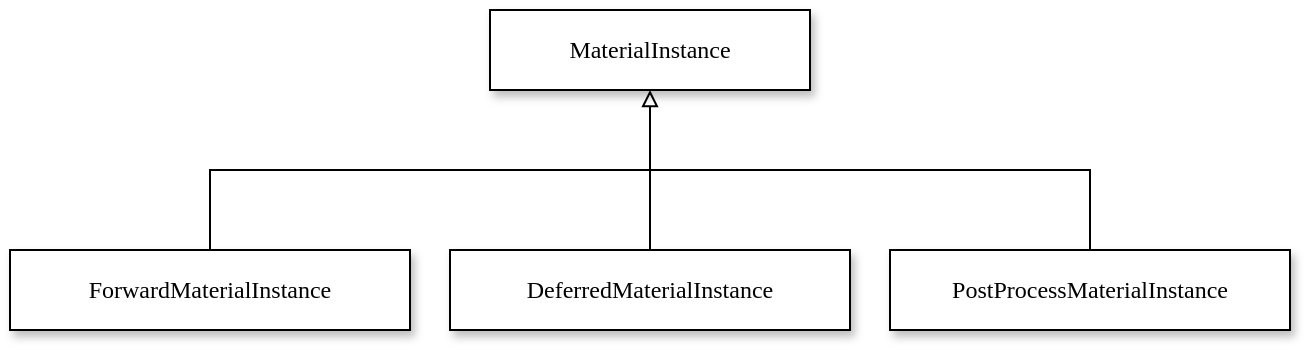 <mxfile>
    <diagram id="pIsPSVw4wNhW4OB5O9Dt" name="Page-1">
        <mxGraphModel dx="1107" dy="776" grid="1" gridSize="10" guides="1" tooltips="1" connect="1" arrows="1" fold="1" page="1" pageScale="1" pageWidth="850" pageHeight="1100" math="0" shadow="0">
            <root>
                <mxCell id="0"/>
                <mxCell id="1" parent="0"/>
                <mxCell id="176" value="MaterialInstance" style="rounded=0;whiteSpace=wrap;html=1;shadow=1;fontFamily=Lucida Console;" parent="1" vertex="1">
                    <mxGeometry x="240" width="160" height="40" as="geometry"/>
                </mxCell>
                <mxCell id="177" style="edgeStyle=orthogonalEdgeStyle;rounded=0;orthogonalLoop=1;jettySize=auto;html=1;exitX=0.5;exitY=0;exitDx=0;exitDy=0;endArrow=none;endFill=0;" parent="1" source="178" edge="1">
                    <mxGeometry relative="1" as="geometry">
                        <mxPoint x="320" y="80" as="targetPoint"/>
                        <Array as="points">
                            <mxPoint x="120" y="80"/>
                            <mxPoint x="290" y="80"/>
                        </Array>
                    </mxGeometry>
                </mxCell>
                <mxCell id="178" value="ForwardMaterialInstance" style="rounded=0;whiteSpace=wrap;html=1;shadow=1;fontFamily=Lucida Console;" parent="1" vertex="1">
                    <mxGeometry y="120" width="200" height="40" as="geometry"/>
                </mxCell>
                <mxCell id="179" style="edgeStyle=orthogonalEdgeStyle;rounded=0;orthogonalLoop=1;jettySize=auto;html=1;exitX=0.5;exitY=0;exitDx=0;exitDy=0;endArrow=block;endFill=0;entryX=0.5;entryY=1;entryDx=0;entryDy=0;" parent="1" source="180" target="176" edge="1">
                    <mxGeometry relative="1" as="geometry">
                        <mxPoint x="320" y="60" as="targetPoint"/>
                        <Array as="points"/>
                    </mxGeometry>
                </mxCell>
                <mxCell id="180" value="DeferredMaterialInstance" style="rounded=0;whiteSpace=wrap;html=1;shadow=1;fontFamily=Lucida Console;" parent="1" vertex="1">
                    <mxGeometry x="220" y="120" width="200" height="40" as="geometry"/>
                </mxCell>
                <mxCell id="181" style="edgeStyle=orthogonalEdgeStyle;rounded=0;orthogonalLoop=1;jettySize=auto;html=1;exitX=0.5;exitY=0;exitDx=0;exitDy=0;endArrow=none;endFill=0;" parent="1" source="182" edge="1">
                    <mxGeometry relative="1" as="geometry">
                        <mxPoint x="320" y="80" as="targetPoint"/>
                        <Array as="points">
                            <mxPoint x="540" y="80"/>
                        </Array>
                    </mxGeometry>
                </mxCell>
                <mxCell id="182" value="PostProcessMaterialInstance" style="rounded=0;whiteSpace=wrap;html=1;shadow=1;fontFamily=Lucida Console;" parent="1" vertex="1">
                    <mxGeometry x="440" y="120" width="200" height="40" as="geometry"/>
                </mxCell>
            </root>
        </mxGraphModel>
    </diagram>
</mxfile>